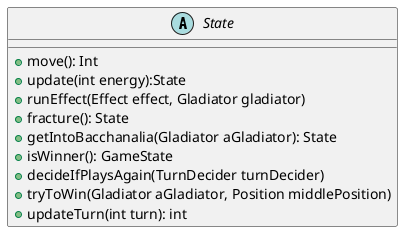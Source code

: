 @startuml
abstract State {
    +move(): Int
    +update(int energy):State
    +runEffect(Effect effect, Gladiator gladiator)
    +fracture(): State
    +getIntoBacchanalia(Gladiator aGladiator): State
    +isWinner(): GameState
    +decideIfPlaysAgain(TurnDecider turnDecider)
    +tryToWin(Gladiator aGladiator, Position middlePosition)
    +updateTurn(int turn): int
}   
@enduml